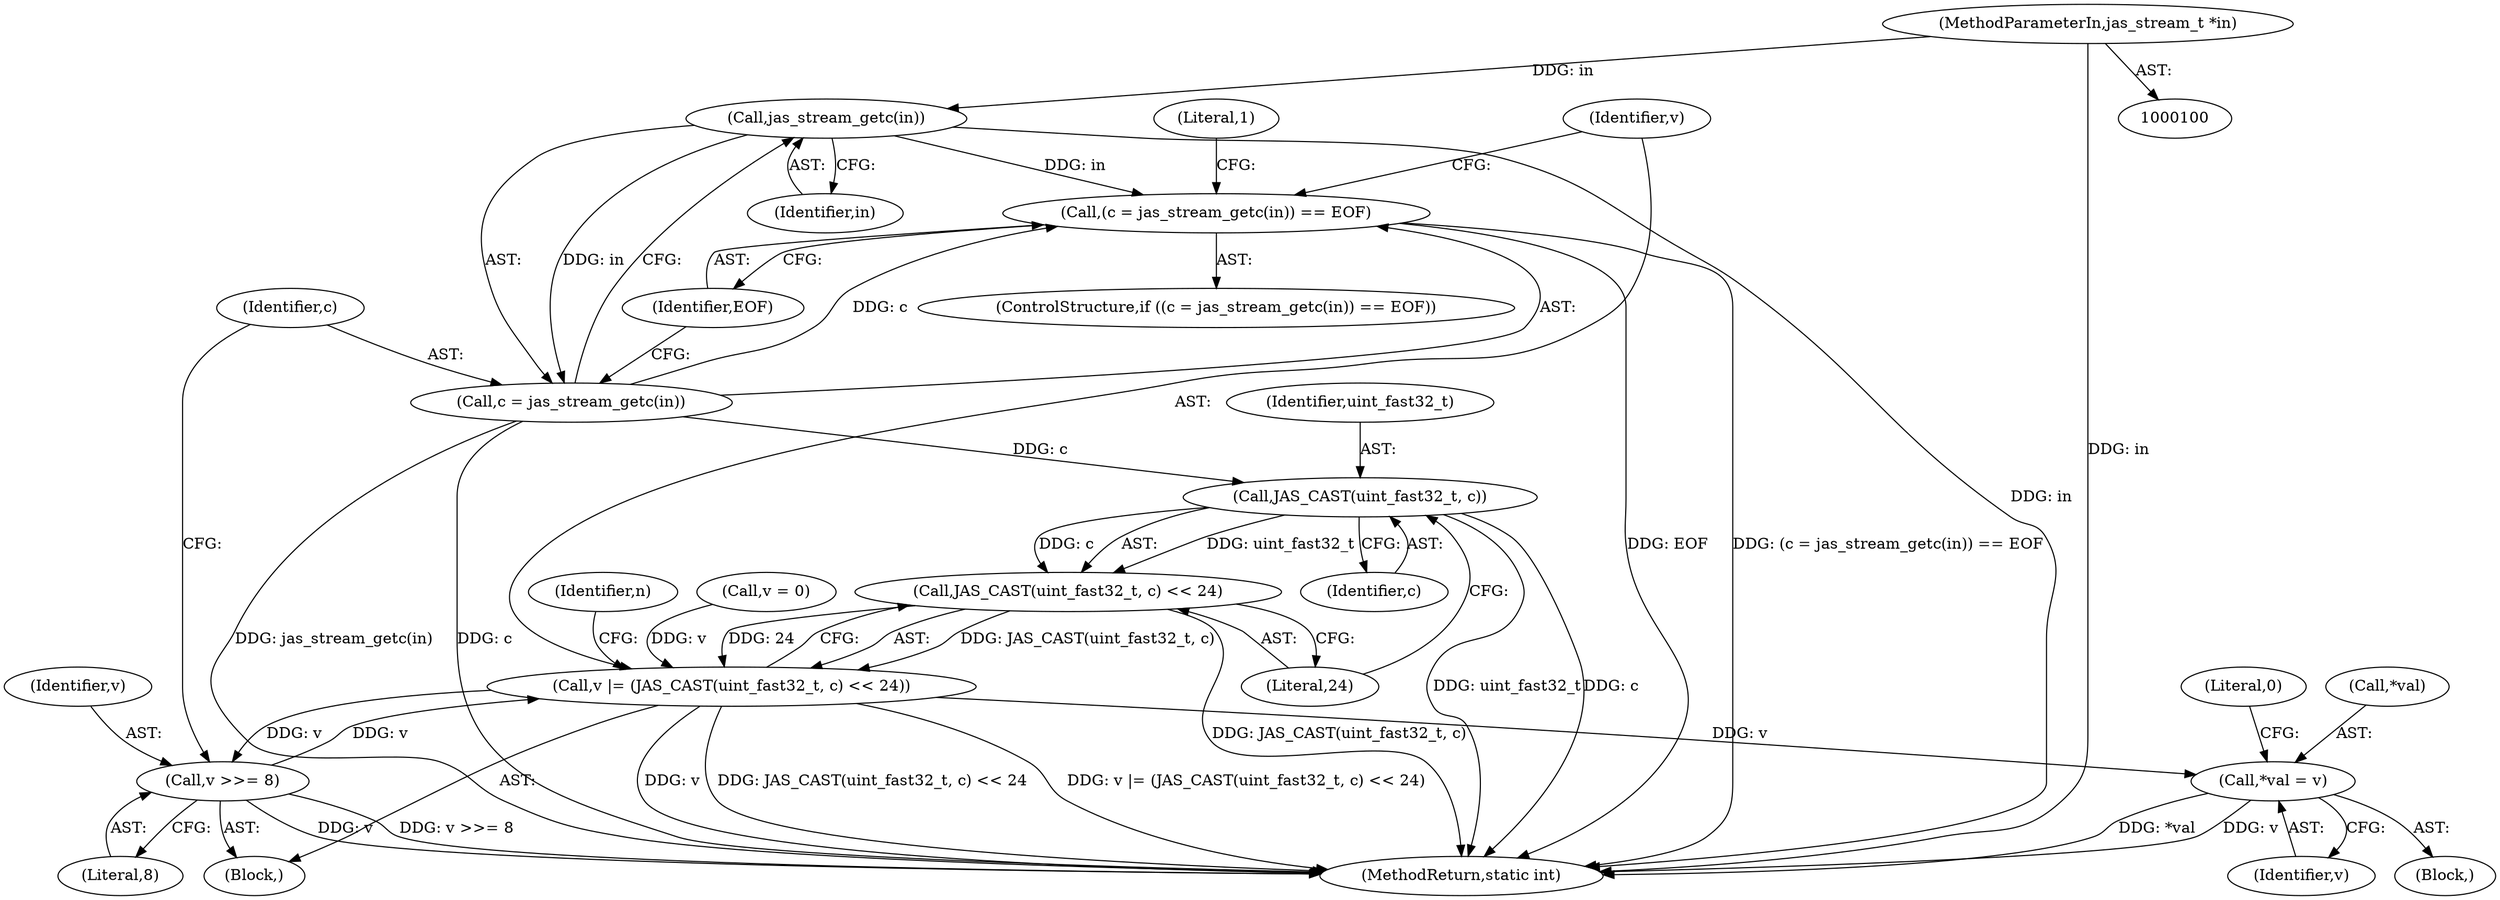 digraph "0_jasper_8f62b4761711d036fd8964df256b938c809b7fca_1@API" {
"1000120" [label="(Call,jas_stream_getc(in))"];
"1000101" [label="(MethodParameterIn,jas_stream_t *in)"];
"1000117" [label="(Call,(c = jas_stream_getc(in)) == EOF)"];
"1000118" [label="(Call,c = jas_stream_getc(in))"];
"1000130" [label="(Call,JAS_CAST(uint_fast32_t, c))"];
"1000129" [label="(Call,JAS_CAST(uint_fast32_t, c) << 24)"];
"1000127" [label="(Call,v |= (JAS_CAST(uint_fast32_t, c) << 24))"];
"1000141" [label="(Call,v >>= 8)"];
"1000147" [label="(Call,*val = v)"];
"1000119" [label="(Identifier,c)"];
"1000150" [label="(Identifier,v)"];
"1000129" [label="(Call,JAS_CAST(uint_fast32_t, c) << 24)"];
"1000128" [label="(Identifier,v)"];
"1000116" [label="(ControlStructure,if ((c = jas_stream_getc(in)) == EOF))"];
"1000146" [label="(Block,)"];
"1000115" [label="(Block,)"];
"1000142" [label="(Identifier,v)"];
"1000127" [label="(Call,v |= (JAS_CAST(uint_fast32_t, c) << 24))"];
"1000132" [label="(Identifier,c)"];
"1000122" [label="(Identifier,EOF)"];
"1000130" [label="(Call,JAS_CAST(uint_fast32_t, c))"];
"1000148" [label="(Call,*val)"];
"1000143" [label="(Literal,8)"];
"1000131" [label="(Identifier,uint_fast32_t)"];
"1000121" [label="(Identifier,in)"];
"1000133" [label="(Literal,24)"];
"1000141" [label="(Call,v >>= 8)"];
"1000112" [label="(Call,v = 0)"];
"1000153" [label="(MethodReturn,static int)"];
"1000147" [label="(Call,*val = v)"];
"1000126" [label="(Literal,1)"];
"1000101" [label="(MethodParameterIn,jas_stream_t *in)"];
"1000152" [label="(Literal,0)"];
"1000120" [label="(Call,jas_stream_getc(in))"];
"1000118" [label="(Call,c = jas_stream_getc(in))"];
"1000137" [label="(Identifier,n)"];
"1000117" [label="(Call,(c = jas_stream_getc(in)) == EOF)"];
"1000120" -> "1000118"  [label="AST: "];
"1000120" -> "1000121"  [label="CFG: "];
"1000121" -> "1000120"  [label="AST: "];
"1000118" -> "1000120"  [label="CFG: "];
"1000120" -> "1000153"  [label="DDG: in"];
"1000120" -> "1000117"  [label="DDG: in"];
"1000120" -> "1000118"  [label="DDG: in"];
"1000101" -> "1000120"  [label="DDG: in"];
"1000101" -> "1000100"  [label="AST: "];
"1000101" -> "1000153"  [label="DDG: in"];
"1000117" -> "1000116"  [label="AST: "];
"1000117" -> "1000122"  [label="CFG: "];
"1000118" -> "1000117"  [label="AST: "];
"1000122" -> "1000117"  [label="AST: "];
"1000126" -> "1000117"  [label="CFG: "];
"1000128" -> "1000117"  [label="CFG: "];
"1000117" -> "1000153"  [label="DDG: (c = jas_stream_getc(in)) == EOF"];
"1000117" -> "1000153"  [label="DDG: EOF"];
"1000118" -> "1000117"  [label="DDG: c"];
"1000119" -> "1000118"  [label="AST: "];
"1000122" -> "1000118"  [label="CFG: "];
"1000118" -> "1000153"  [label="DDG: c"];
"1000118" -> "1000153"  [label="DDG: jas_stream_getc(in)"];
"1000118" -> "1000130"  [label="DDG: c"];
"1000130" -> "1000129"  [label="AST: "];
"1000130" -> "1000132"  [label="CFG: "];
"1000131" -> "1000130"  [label="AST: "];
"1000132" -> "1000130"  [label="AST: "];
"1000133" -> "1000130"  [label="CFG: "];
"1000130" -> "1000153"  [label="DDG: uint_fast32_t"];
"1000130" -> "1000153"  [label="DDG: c"];
"1000130" -> "1000129"  [label="DDG: uint_fast32_t"];
"1000130" -> "1000129"  [label="DDG: c"];
"1000129" -> "1000127"  [label="AST: "];
"1000129" -> "1000133"  [label="CFG: "];
"1000133" -> "1000129"  [label="AST: "];
"1000127" -> "1000129"  [label="CFG: "];
"1000129" -> "1000153"  [label="DDG: JAS_CAST(uint_fast32_t, c)"];
"1000129" -> "1000127"  [label="DDG: JAS_CAST(uint_fast32_t, c)"];
"1000129" -> "1000127"  [label="DDG: 24"];
"1000127" -> "1000115"  [label="AST: "];
"1000128" -> "1000127"  [label="AST: "];
"1000137" -> "1000127"  [label="CFG: "];
"1000127" -> "1000153"  [label="DDG: JAS_CAST(uint_fast32_t, c) << 24"];
"1000127" -> "1000153"  [label="DDG: v |= (JAS_CAST(uint_fast32_t, c) << 24)"];
"1000127" -> "1000153"  [label="DDG: v"];
"1000141" -> "1000127"  [label="DDG: v"];
"1000112" -> "1000127"  [label="DDG: v"];
"1000127" -> "1000141"  [label="DDG: v"];
"1000127" -> "1000147"  [label="DDG: v"];
"1000141" -> "1000115"  [label="AST: "];
"1000141" -> "1000143"  [label="CFG: "];
"1000142" -> "1000141"  [label="AST: "];
"1000143" -> "1000141"  [label="AST: "];
"1000119" -> "1000141"  [label="CFG: "];
"1000141" -> "1000153"  [label="DDG: v"];
"1000141" -> "1000153"  [label="DDG: v >>= 8"];
"1000147" -> "1000146"  [label="AST: "];
"1000147" -> "1000150"  [label="CFG: "];
"1000148" -> "1000147"  [label="AST: "];
"1000150" -> "1000147"  [label="AST: "];
"1000152" -> "1000147"  [label="CFG: "];
"1000147" -> "1000153"  [label="DDG: *val"];
"1000147" -> "1000153"  [label="DDG: v"];
}
